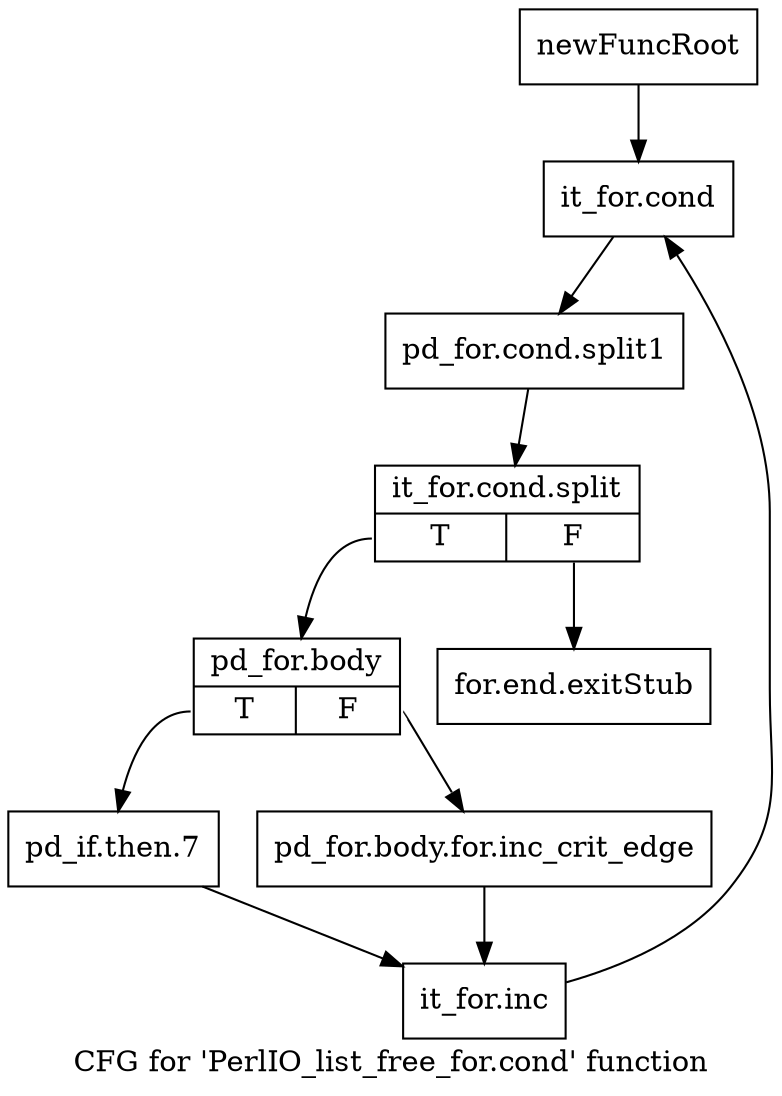 digraph "CFG for 'PerlIO_list_free_for.cond' function" {
	label="CFG for 'PerlIO_list_free_for.cond' function";

	Node0x4d818c0 [shape=record,label="{newFuncRoot}"];
	Node0x4d818c0 -> Node0x4d81960;
	Node0x4d81910 [shape=record,label="{for.end.exitStub}"];
	Node0x4d81960 [shape=record,label="{it_for.cond}"];
	Node0x4d81960 -> Node0x65ba5b0;
	Node0x65ba5b0 [shape=record,label="{pd_for.cond.split1}"];
	Node0x65ba5b0 -> Node0x6494eb0;
	Node0x6494eb0 [shape=record,label="{it_for.cond.split|{<s0>T|<s1>F}}"];
	Node0x6494eb0:s0 -> Node0x4d819b0;
	Node0x6494eb0:s1 -> Node0x4d81910;
	Node0x4d819b0 [shape=record,label="{pd_for.body|{<s0>T|<s1>F}}"];
	Node0x4d819b0:s0 -> Node0x4d81a50;
	Node0x4d819b0:s1 -> Node0x4d81a00;
	Node0x4d81a00 [shape=record,label="{pd_for.body.for.inc_crit_edge}"];
	Node0x4d81a00 -> Node0x4d81aa0;
	Node0x4d81a50 [shape=record,label="{pd_if.then.7}"];
	Node0x4d81a50 -> Node0x4d81aa0;
	Node0x4d81aa0 [shape=record,label="{it_for.inc}"];
	Node0x4d81aa0 -> Node0x4d81960;
}
